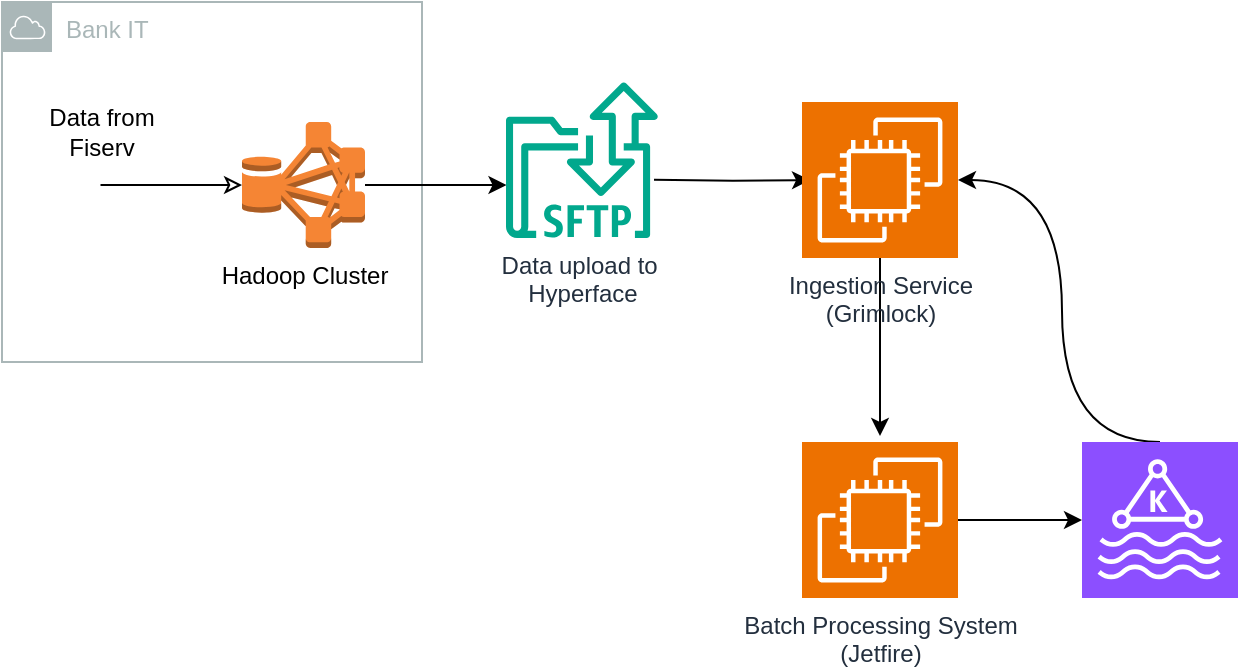 <mxfile version="24.8.1">
  <diagram name="Page-1" id="fZuBEkGUR0xDHig7RN8K">
    <mxGraphModel dx="1193" dy="765" grid="1" gridSize="10" guides="1" tooltips="1" connect="1" arrows="1" fold="1" page="1" pageScale="1" pageWidth="1169" pageHeight="827" math="0" shadow="0">
      <root>
        <mxCell id="0" />
        <mxCell id="1" parent="0" />
        <mxCell id="jYgNeBz4wBcF9DyLLT3X-1" value="Bank IT" style="sketch=0;outlineConnect=0;gradientColor=none;html=1;whiteSpace=wrap;fontSize=12;fontStyle=0;shape=mxgraph.aws4.group;grIcon=mxgraph.aws4.group_aws_cloud;strokeColor=#AAB7B8;fillColor=none;verticalAlign=top;align=left;spacingLeft=30;fontColor=#AAB7B8;dashed=0;" vertex="1" parent="1">
          <mxGeometry x="50" y="70" width="210" height="180" as="geometry" />
        </mxCell>
        <mxCell id="jYgNeBz4wBcF9DyLLT3X-10" value="" style="edgeStyle=orthogonalEdgeStyle;rounded=0;orthogonalLoop=1;jettySize=auto;html=1;startArrow=classic;startFill=0;endArrow=none;endFill=0;" edge="1" parent="1" source="jYgNeBz4wBcF9DyLLT3X-2">
          <mxGeometry relative="1" as="geometry">
            <mxPoint x="99.25" y="161.5" as="targetPoint" />
          </mxGeometry>
        </mxCell>
        <mxCell id="jYgNeBz4wBcF9DyLLT3X-13" value="" style="edgeStyle=orthogonalEdgeStyle;rounded=0;orthogonalLoop=1;jettySize=auto;html=1;" edge="1" parent="1" source="jYgNeBz4wBcF9DyLLT3X-2">
          <mxGeometry relative="1" as="geometry">
            <mxPoint x="302.25" y="161.5" as="targetPoint" />
          </mxGeometry>
        </mxCell>
        <mxCell id="jYgNeBz4wBcF9DyLLT3X-2" value="Hadoop Cluster" style="outlineConnect=0;dashed=0;verticalLabelPosition=bottom;verticalAlign=top;align=center;html=1;shape=mxgraph.aws3.hdfs_cluster;fillColor=#F58534;gradientColor=none;" vertex="1" parent="1">
          <mxGeometry x="170" y="130" width="61.5" height="63" as="geometry" />
        </mxCell>
        <mxCell id="jYgNeBz4wBcF9DyLLT3X-4" value="" style="edgeStyle=orthogonalEdgeStyle;rounded=0;orthogonalLoop=1;jettySize=auto;html=1;" edge="1" parent="1" source="jYgNeBz4wBcF9DyLLT3X-1" target="jYgNeBz4wBcF9DyLLT3X-2">
          <mxGeometry relative="1" as="geometry">
            <mxPoint x="119" y="161.5" as="sourcePoint" />
            <Array as="points">
              <mxPoint x="100" y="160" />
              <mxPoint x="100" y="160" />
            </Array>
          </mxGeometry>
        </mxCell>
        <mxCell id="jYgNeBz4wBcF9DyLLT3X-11" value="Data from Fiserv" style="text;html=1;align=center;verticalAlign=middle;whiteSpace=wrap;rounded=0;" vertex="1" parent="1">
          <mxGeometry x="70" y="120" width="60" height="30" as="geometry" />
        </mxCell>
        <mxCell id="jYgNeBz4wBcF9DyLLT3X-16" value="" style="edgeStyle=orthogonalEdgeStyle;rounded=0;orthogonalLoop=1;jettySize=auto;html=1;" edge="1" parent="1">
          <mxGeometry relative="1" as="geometry">
            <mxPoint x="376.0" y="158.935" as="sourcePoint" />
            <mxPoint x="454" y="159" as="targetPoint" />
          </mxGeometry>
        </mxCell>
        <mxCell id="jYgNeBz4wBcF9DyLLT3X-14" value="Data upload to&amp;nbsp;&lt;div&gt;Hyperface&lt;/div&gt;" style="sketch=0;outlineConnect=0;fontColor=#232F3E;gradientColor=none;fillColor=#01A88D;strokeColor=none;dashed=0;verticalLabelPosition=bottom;verticalAlign=top;align=center;html=1;fontSize=12;fontStyle=0;aspect=fixed;shape=mxgraph.aws4.transfer_for_sftp_resource;" vertex="1" parent="1">
          <mxGeometry x="302" y="110" width="76" height="78" as="geometry" />
        </mxCell>
        <mxCell id="jYgNeBz4wBcF9DyLLT3X-20" value="" style="edgeStyle=orthogonalEdgeStyle;rounded=0;orthogonalLoop=1;jettySize=auto;html=1;" edge="1" parent="1" source="jYgNeBz4wBcF9DyLLT3X-18">
          <mxGeometry relative="1" as="geometry">
            <mxPoint x="489" y="287" as="targetPoint" />
          </mxGeometry>
        </mxCell>
        <mxCell id="jYgNeBz4wBcF9DyLLT3X-18" value="Ingestion Service&lt;div&gt;(Grimlock)&lt;/div&gt;" style="sketch=0;points=[[0,0,0],[0.25,0,0],[0.5,0,0],[0.75,0,0],[1,0,0],[0,1,0],[0.25,1,0],[0.5,1,0],[0.75,1,0],[1,1,0],[0,0.25,0],[0,0.5,0],[0,0.75,0],[1,0.25,0],[1,0.5,0],[1,0.75,0]];outlineConnect=0;fontColor=#232F3E;fillColor=#ED7100;strokeColor=#ffffff;dashed=0;verticalLabelPosition=bottom;verticalAlign=top;align=center;html=1;fontSize=12;fontStyle=0;aspect=fixed;shape=mxgraph.aws4.resourceIcon;resIcon=mxgraph.aws4.ec2;" vertex="1" parent="1">
          <mxGeometry x="450" y="120" width="78" height="78" as="geometry" />
        </mxCell>
        <mxCell id="jYgNeBz4wBcF9DyLLT3X-23" value="" style="edgeStyle=orthogonalEdgeStyle;rounded=0;orthogonalLoop=1;jettySize=auto;html=1;" edge="1" parent="1" source="jYgNeBz4wBcF9DyLLT3X-21" target="jYgNeBz4wBcF9DyLLT3X-22">
          <mxGeometry relative="1" as="geometry" />
        </mxCell>
        <mxCell id="jYgNeBz4wBcF9DyLLT3X-21" value="&lt;div&gt;Batch Processing System&lt;/div&gt;&lt;div&gt;(Jetfire)&lt;/div&gt;" style="sketch=0;points=[[0,0,0],[0.25,0,0],[0.5,0,0],[0.75,0,0],[1,0,0],[0,1,0],[0.25,1,0],[0.5,1,0],[0.75,1,0],[1,1,0],[0,0.25,0],[0,0.5,0],[0,0.75,0],[1,0.25,0],[1,0.5,0],[1,0.75,0]];outlineConnect=0;fontColor=#232F3E;fillColor=#ED7100;strokeColor=#ffffff;dashed=0;verticalLabelPosition=bottom;verticalAlign=top;align=center;html=1;fontSize=12;fontStyle=0;aspect=fixed;shape=mxgraph.aws4.resourceIcon;resIcon=mxgraph.aws4.ec2;" vertex="1" parent="1">
          <mxGeometry x="450" y="290" width="78" height="78" as="geometry" />
        </mxCell>
        <mxCell id="jYgNeBz4wBcF9DyLLT3X-25" value="" style="edgeStyle=orthogonalEdgeStyle;rounded=0;orthogonalLoop=1;jettySize=auto;html=1;entryX=1;entryY=0.5;entryDx=0;entryDy=0;entryPerimeter=0;curved=1;exitX=0.5;exitY=0;exitDx=0;exitDy=0;exitPerimeter=0;" edge="1" parent="1" source="jYgNeBz4wBcF9DyLLT3X-22" target="jYgNeBz4wBcF9DyLLT3X-18">
          <mxGeometry relative="1" as="geometry">
            <mxPoint x="629" y="201" as="targetPoint" />
            <Array as="points">
              <mxPoint x="580" y="290" />
              <mxPoint x="580" y="159" />
            </Array>
          </mxGeometry>
        </mxCell>
        <mxCell id="jYgNeBz4wBcF9DyLLT3X-22" value="" style="sketch=0;points=[[0,0,0],[0.25,0,0],[0.5,0,0],[0.75,0,0],[1,0,0],[0,1,0],[0.25,1,0],[0.5,1,0],[0.75,1,0],[1,1,0],[0,0.25,0],[0,0.5,0],[0,0.75,0],[1,0.25,0],[1,0.5,0],[1,0.75,0]];outlineConnect=0;fontColor=#232F3E;fillColor=#8C4FFF;strokeColor=#ffffff;dashed=0;verticalLabelPosition=bottom;verticalAlign=top;align=center;html=1;fontSize=12;fontStyle=0;aspect=fixed;shape=mxgraph.aws4.resourceIcon;resIcon=mxgraph.aws4.managed_streaming_for_kafka;" vertex="1" parent="1">
          <mxGeometry x="590" y="290" width="78" height="78" as="geometry" />
        </mxCell>
      </root>
    </mxGraphModel>
  </diagram>
</mxfile>
